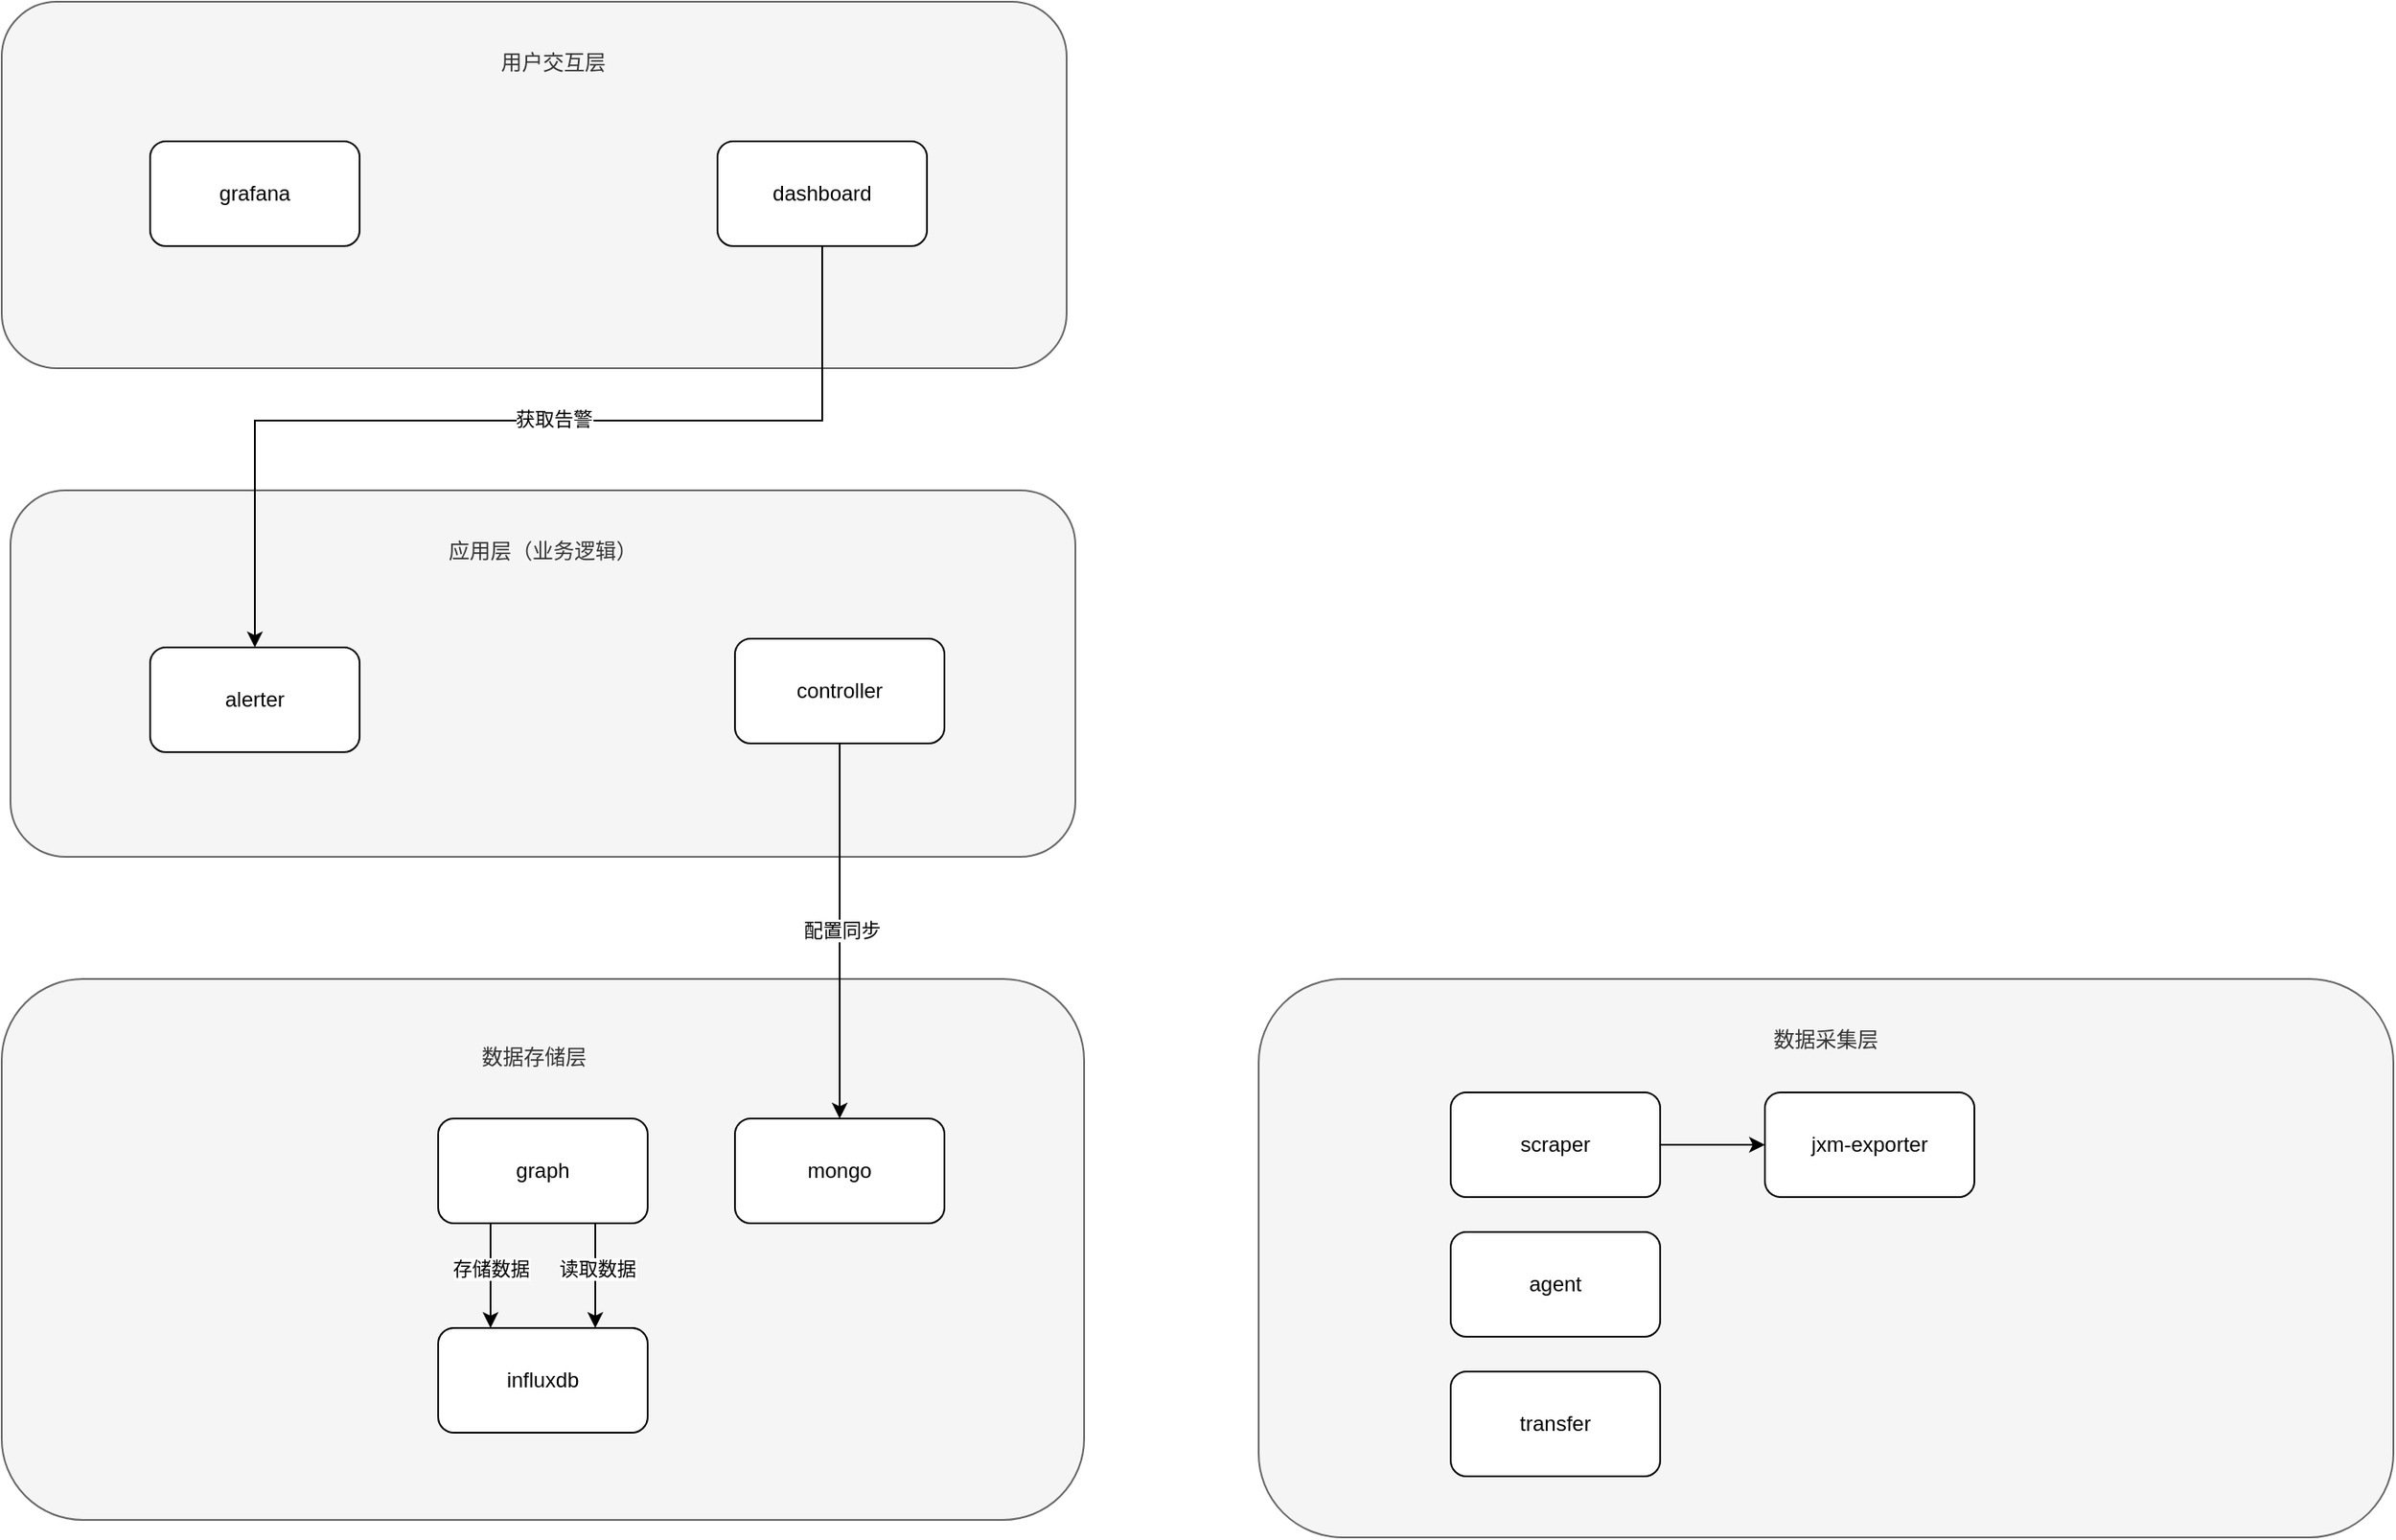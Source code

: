 <mxfile version="27.1.4">
  <diagram name="第 1 页" id="fY5CujeRPEhwM3bfNNjF">
    <mxGraphModel dx="2706" dy="1480" grid="1" gridSize="10" guides="1" tooltips="1" connect="1" arrows="1" fold="1" page="1" pageScale="1" pageWidth="827" pageHeight="1169" math="0" shadow="0">
      <root>
        <mxCell id="0" />
        <mxCell id="1" parent="0" />
        <mxCell id="2rTzAIaTju17xesEqHSP-2" value="" style="rounded=1;whiteSpace=wrap;html=1;fillColor=#f5f5f5;fontColor=#333333;strokeColor=#666666;" vertex="1" parent="1">
          <mxGeometry x="840" y="590" width="650" height="320" as="geometry" />
        </mxCell>
        <mxCell id="2rTzAIaTju17xesEqHSP-1" value="" style="rounded=1;whiteSpace=wrap;html=1;fillColor=#f5f5f5;fontColor=#333333;strokeColor=#666666;" vertex="1" parent="1">
          <mxGeometry x="120" y="590" width="620" height="310" as="geometry" />
        </mxCell>
        <mxCell id="ItZwud2vc75NwTR2prj7-14" value="" style="rounded=1;whiteSpace=wrap;html=1;fillColor=#f5f5f5;fontColor=#333333;strokeColor=#666666;" parent="1" vertex="1">
          <mxGeometry x="125" y="310" width="610" height="210" as="geometry" />
        </mxCell>
        <mxCell id="2rTzAIaTju17xesEqHSP-6" value="" style="edgeStyle=orthogonalEdgeStyle;rounded=0;orthogonalLoop=1;jettySize=auto;html=1;" edge="1" parent="1" source="ItZwud2vc75NwTR2prj7-2" target="2rTzAIaTju17xesEqHSP-5">
          <mxGeometry relative="1" as="geometry">
            <Array as="points">
              <mxPoint x="400" y="780" />
              <mxPoint x="400" y="780" />
            </Array>
          </mxGeometry>
        </mxCell>
        <mxCell id="2rTzAIaTju17xesEqHSP-9" value="存储数据" style="edgeLabel;html=1;align=center;verticalAlign=middle;resizable=0;points=[];" vertex="1" connectable="0" parent="2rTzAIaTju17xesEqHSP-6">
          <mxGeometry x="-0.133" relative="1" as="geometry">
            <mxPoint as="offset" />
          </mxGeometry>
        </mxCell>
        <mxCell id="2rTzAIaTju17xesEqHSP-8" style="edgeStyle=orthogonalEdgeStyle;rounded=0;orthogonalLoop=1;jettySize=auto;html=1;exitX=0.75;exitY=1;exitDx=0;exitDy=0;entryX=0.75;entryY=0;entryDx=0;entryDy=0;" edge="1" parent="1" source="ItZwud2vc75NwTR2prj7-2" target="2rTzAIaTju17xesEqHSP-5">
          <mxGeometry relative="1" as="geometry" />
        </mxCell>
        <mxCell id="2rTzAIaTju17xesEqHSP-10" value="读取数据" style="edgeLabel;html=1;align=center;verticalAlign=middle;resizable=0;points=[];" vertex="1" connectable="0" parent="2rTzAIaTju17xesEqHSP-8">
          <mxGeometry x="-0.133" y="1" relative="1" as="geometry">
            <mxPoint as="offset" />
          </mxGeometry>
        </mxCell>
        <mxCell id="ItZwud2vc75NwTR2prj7-2" value="graph" style="rounded=1;whiteSpace=wrap;html=1;" parent="1" vertex="1">
          <mxGeometry x="370" y="670" width="120" height="60" as="geometry" />
        </mxCell>
        <mxCell id="ItZwud2vc75NwTR2prj7-9" value="" style="edgeStyle=orthogonalEdgeStyle;rounded=0;orthogonalLoop=1;jettySize=auto;html=1;" parent="1" source="ItZwud2vc75NwTR2prj7-3" target="ItZwud2vc75NwTR2prj7-8" edge="1">
          <mxGeometry relative="1" as="geometry" />
        </mxCell>
        <mxCell id="ItZwud2vc75NwTR2prj7-3" value="scraper" style="rounded=1;whiteSpace=wrap;html=1;" parent="1" vertex="1">
          <mxGeometry x="950" y="655" width="120" height="60" as="geometry" />
        </mxCell>
        <mxCell id="ItZwud2vc75NwTR2prj7-4" value="agent" style="rounded=1;whiteSpace=wrap;html=1;" parent="1" vertex="1">
          <mxGeometry x="950" y="735" width="120" height="60" as="geometry" />
        </mxCell>
        <mxCell id="ItZwud2vc75NwTR2prj7-5" value="transfer" style="rounded=1;whiteSpace=wrap;html=1;" parent="1" vertex="1">
          <mxGeometry x="950" y="815" width="120" height="60" as="geometry" />
        </mxCell>
        <mxCell id="ItZwud2vc75NwTR2prj7-6" value="alerter" style="rounded=1;whiteSpace=wrap;html=1;" parent="1" vertex="1">
          <mxGeometry x="205" y="400" width="120" height="60" as="geometry" />
        </mxCell>
        <mxCell id="2rTzAIaTju17xesEqHSP-17" style="edgeStyle=orthogonalEdgeStyle;rounded=0;orthogonalLoop=1;jettySize=auto;html=1;entryX=0.5;entryY=0;entryDx=0;entryDy=0;" edge="1" parent="1" source="ItZwud2vc75NwTR2prj7-7" target="2rTzAIaTju17xesEqHSP-16">
          <mxGeometry relative="1" as="geometry" />
        </mxCell>
        <mxCell id="2rTzAIaTju17xesEqHSP-18" value="配置同步" style="edgeLabel;html=1;align=center;verticalAlign=middle;resizable=0;points=[];" vertex="1" connectable="0" parent="2rTzAIaTju17xesEqHSP-17">
          <mxGeometry x="-0.009" y="1" relative="1" as="geometry">
            <mxPoint as="offset" />
          </mxGeometry>
        </mxCell>
        <mxCell id="ItZwud2vc75NwTR2prj7-7" value="controller" style="rounded=1;whiteSpace=wrap;html=1;" parent="1" vertex="1">
          <mxGeometry x="540" y="395" width="120" height="60" as="geometry" />
        </mxCell>
        <mxCell id="ItZwud2vc75NwTR2prj7-8" value="jxm-exporter" style="rounded=1;whiteSpace=wrap;html=1;" parent="1" vertex="1">
          <mxGeometry x="1130" y="655" width="120" height="60" as="geometry" />
        </mxCell>
        <mxCell id="ItZwud2vc75NwTR2prj7-15" value="&lt;span style=&quot;color: rgb(51, 51, 51);&quot;&gt;应用层（业务逻辑）&lt;/span&gt;" style="text;html=1;align=center;verticalAlign=middle;whiteSpace=wrap;rounded=0;" parent="1" vertex="1">
          <mxGeometry x="358" y="330" width="144" height="30" as="geometry" />
        </mxCell>
        <mxCell id="ItZwud2vc75NwTR2prj7-16" value="" style="rounded=1;whiteSpace=wrap;html=1;fillColor=#f5f5f5;fontColor=#333333;strokeColor=#666666;" parent="1" vertex="1">
          <mxGeometry x="120" y="30" width="610" height="210" as="geometry" />
        </mxCell>
        <mxCell id="2rTzAIaTju17xesEqHSP-13" style="edgeStyle=orthogonalEdgeStyle;rounded=0;orthogonalLoop=1;jettySize=auto;html=1;entryX=0.5;entryY=0;entryDx=0;entryDy=0;" edge="1" parent="1" source="ItZwud2vc75NwTR2prj7-17" target="ItZwud2vc75NwTR2prj7-6">
          <mxGeometry relative="1" as="geometry">
            <Array as="points">
              <mxPoint x="590" y="270" />
              <mxPoint x="265" y="270" />
            </Array>
          </mxGeometry>
        </mxCell>
        <mxCell id="2rTzAIaTju17xesEqHSP-14" value="获取告警" style="edgeLabel;html=1;align=center;verticalAlign=middle;resizable=0;points=[];" vertex="1" connectable="0" parent="2rTzAIaTju17xesEqHSP-13">
          <mxGeometry x="-0.082" y="-1" relative="1" as="geometry">
            <mxPoint as="offset" />
          </mxGeometry>
        </mxCell>
        <mxCell id="ItZwud2vc75NwTR2prj7-17" value="dashboard" style="rounded=1;whiteSpace=wrap;html=1;" parent="1" vertex="1">
          <mxGeometry x="530" y="110" width="120" height="60" as="geometry" />
        </mxCell>
        <mxCell id="ItZwud2vc75NwTR2prj7-18" value="grafana" style="rounded=1;whiteSpace=wrap;html=1;" parent="1" vertex="1">
          <mxGeometry x="205" y="110" width="120" height="60" as="geometry" />
        </mxCell>
        <mxCell id="2rTzAIaTju17xesEqHSP-3" value="&lt;span style=&quot;color: rgb(51, 51, 51);&quot;&gt;数据存储层&lt;/span&gt;" style="text;html=1;align=center;verticalAlign=middle;whiteSpace=wrap;rounded=0;" vertex="1" parent="1">
          <mxGeometry x="353" y="620" width="144" height="30" as="geometry" />
        </mxCell>
        <mxCell id="2rTzAIaTju17xesEqHSP-4" value="&lt;span style=&quot;color: rgb(51, 51, 51);&quot;&gt;用户交互层&lt;/span&gt;" style="text;html=1;align=center;verticalAlign=middle;whiteSpace=wrap;rounded=0;" vertex="1" parent="1">
          <mxGeometry x="364" y="50" width="144" height="30" as="geometry" />
        </mxCell>
        <mxCell id="2rTzAIaTju17xesEqHSP-5" value="influxdb" style="rounded=1;whiteSpace=wrap;html=1;" vertex="1" parent="1">
          <mxGeometry x="370" y="790" width="120" height="60" as="geometry" />
        </mxCell>
        <mxCell id="2rTzAIaTju17xesEqHSP-11" value="&lt;span style=&quot;color: rgb(51, 51, 51);&quot;&gt;数据采集层&lt;/span&gt;" style="text;html=1;align=center;verticalAlign=middle;whiteSpace=wrap;rounded=0;" vertex="1" parent="1">
          <mxGeometry x="1093" y="610" width="144" height="30" as="geometry" />
        </mxCell>
        <mxCell id="2rTzAIaTju17xesEqHSP-16" value="mongo" style="rounded=1;whiteSpace=wrap;html=1;" vertex="1" parent="1">
          <mxGeometry x="540" y="670" width="120" height="60" as="geometry" />
        </mxCell>
      </root>
    </mxGraphModel>
  </diagram>
</mxfile>
